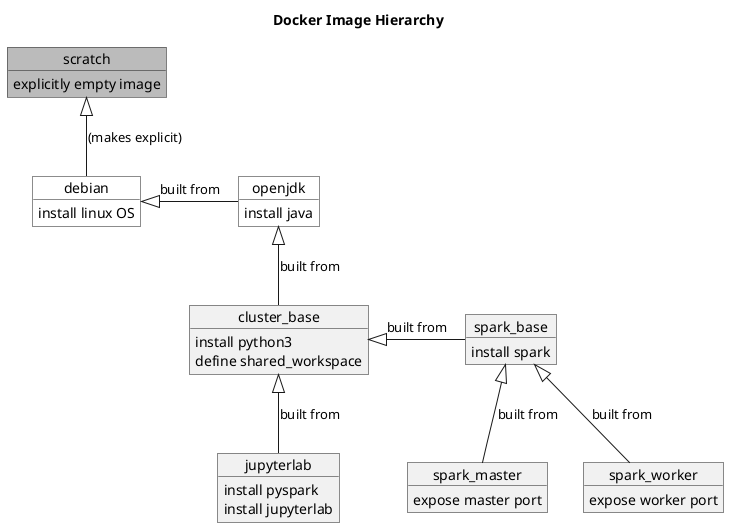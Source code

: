 @startuml
title: Docker Image Hierarchy

object scratch #bbb {
explicitly empty image
}
object debian #fff {
install linux OS
}
object openjdk #fff {
install java
}
object cluster_base {
install python3
define shared_workspace
}
object jupyterlab {
install pyspark
install jupyterlab
}
object spark_base {
install spark
}
object spark_master {
expose master port
}
object spark_worker {
expose worker port
}

scratch <|-- debian : (makes explicit)
debian <|- openjdk : built from
openjdk <|-- cluster_base : built from
cluster_base <|- spark_base : built from
cluster_base <|-- jupyterlab : built from
spark_base <|-- spark_master : built from
spark_base <|-- spark_worker : built from


@enduml
